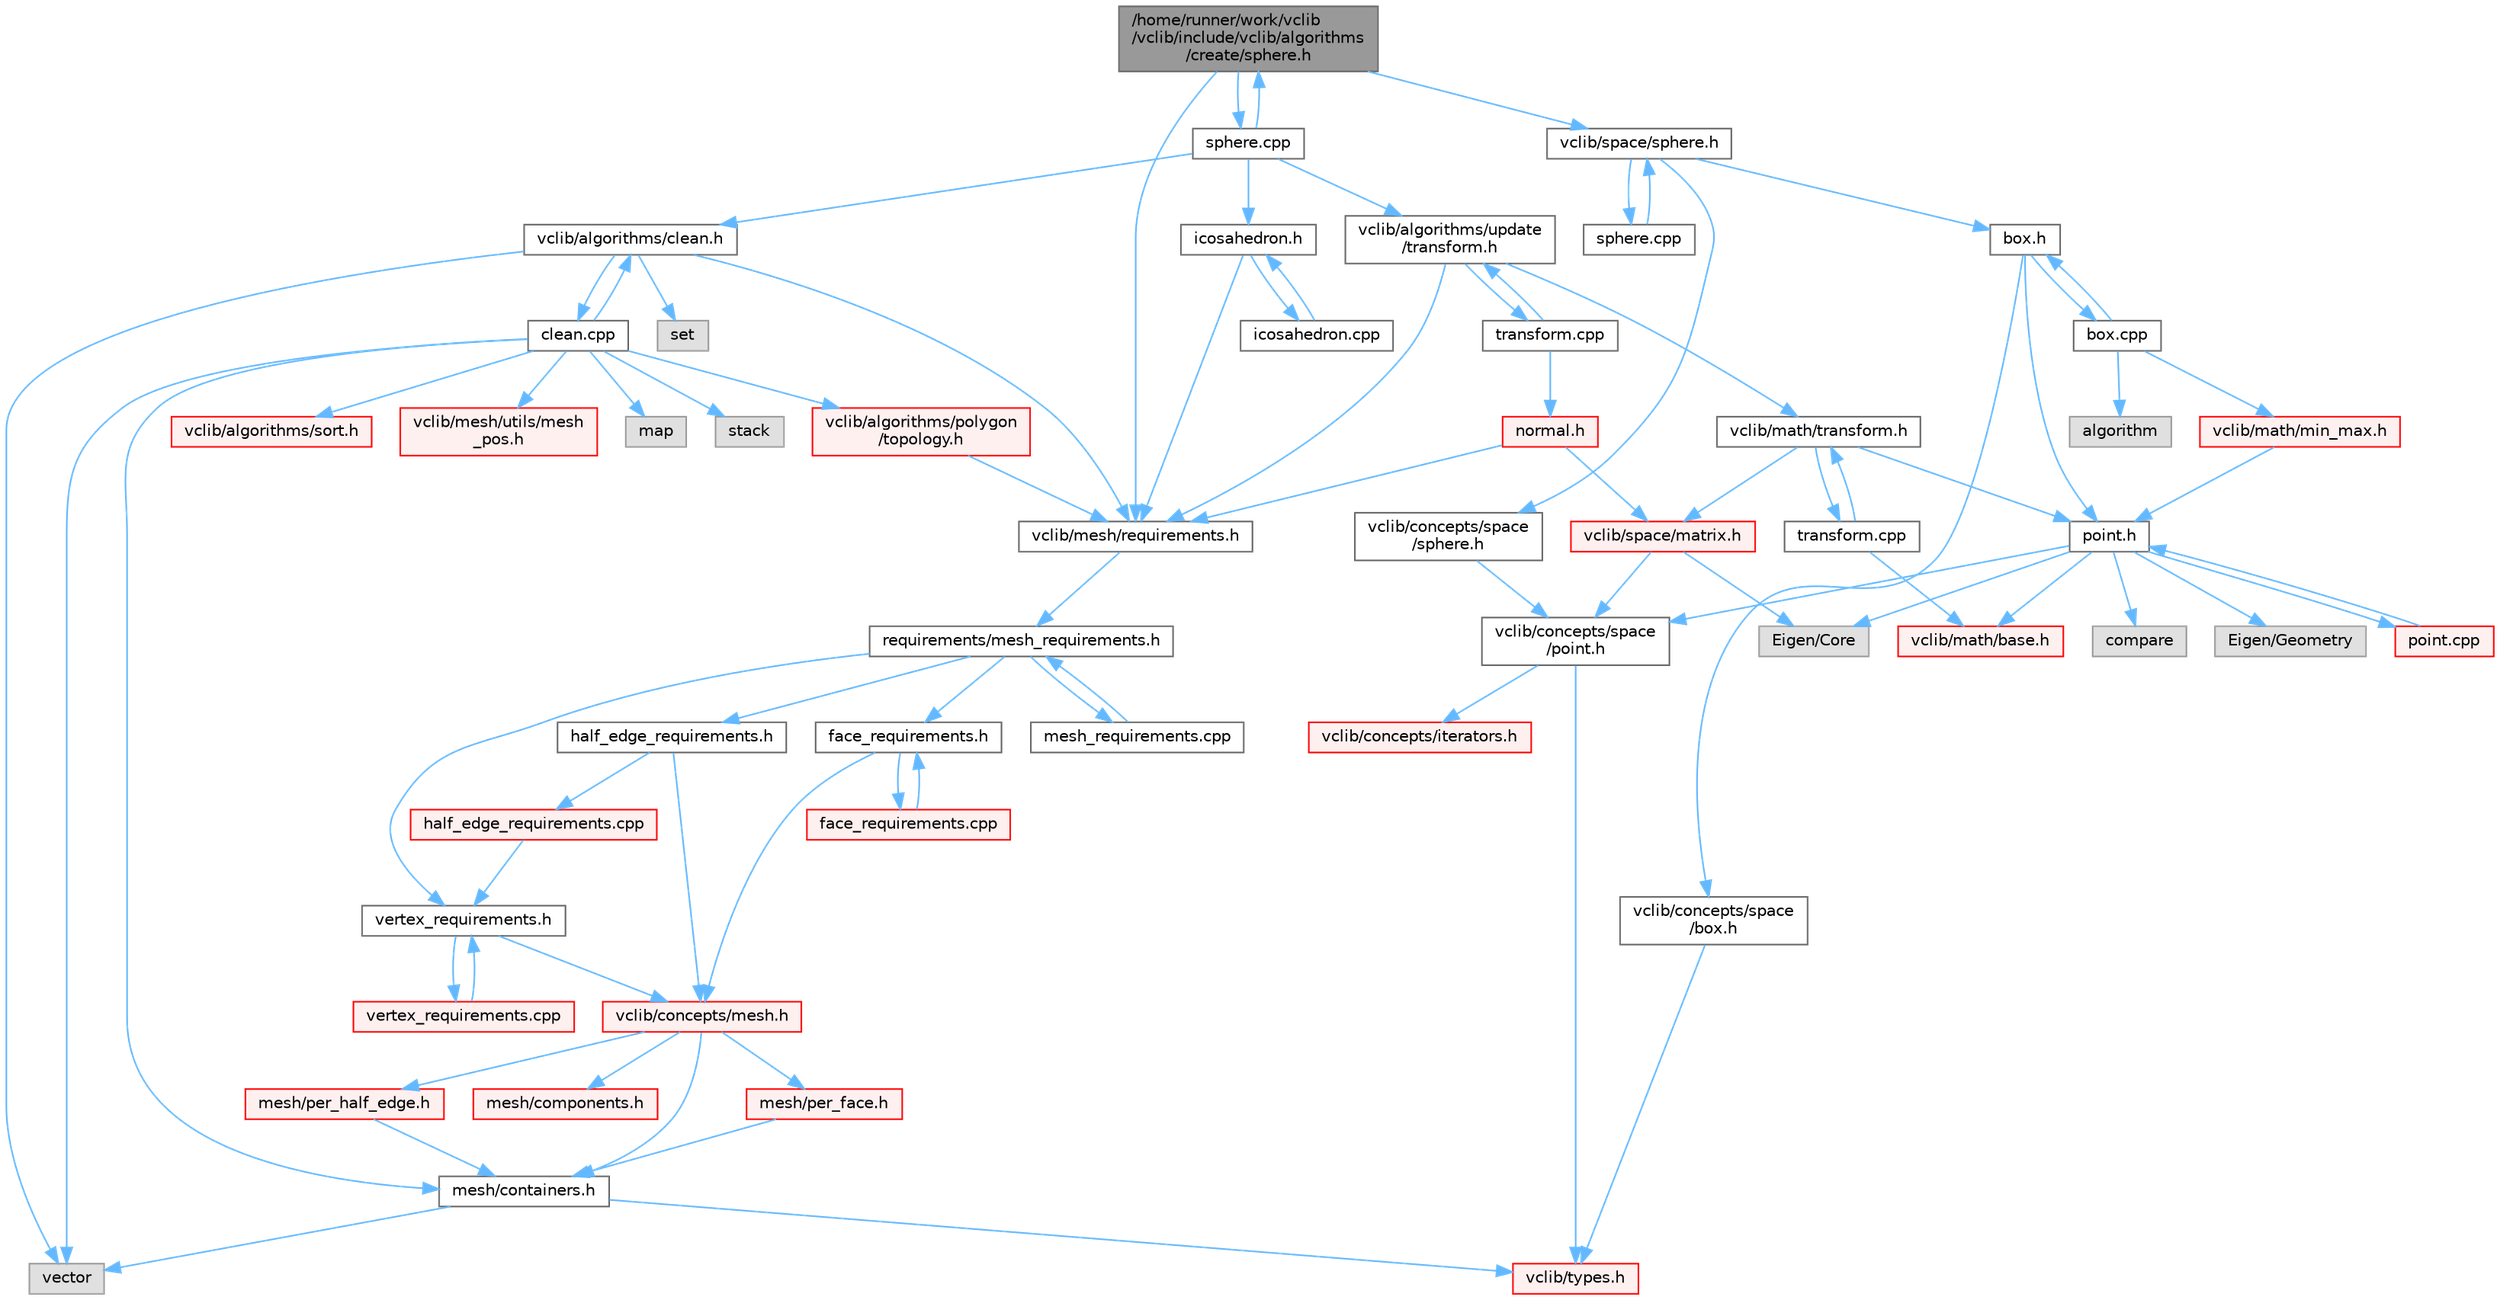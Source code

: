 digraph "/home/runner/work/vclib/vclib/include/vclib/algorithms/create/sphere.h"
{
 // LATEX_PDF_SIZE
  bgcolor="transparent";
  edge [fontname=Helvetica,fontsize=10,labelfontname=Helvetica,labelfontsize=10];
  node [fontname=Helvetica,fontsize=10,shape=box,height=0.2,width=0.4];
  Node1 [label="/home/runner/work/vclib\l/vclib/include/vclib/algorithms\l/create/sphere.h",height=0.2,width=0.4,color="gray40", fillcolor="grey60", style="filled", fontcolor="black",tooltip=" "];
  Node1 -> Node2 [color="steelblue1",style="solid"];
  Node2 [label="vclib/mesh/requirements.h",height=0.2,width=0.4,color="grey40", fillcolor="white", style="filled",URL="$requirements_8h.html",tooltip=" "];
  Node2 -> Node3 [color="steelblue1",style="solid"];
  Node3 [label="requirements/mesh_requirements.h",height=0.2,width=0.4,color="grey40", fillcolor="white", style="filled",URL="$mesh__requirements_8h.html",tooltip=" "];
  Node3 -> Node4 [color="steelblue1",style="solid"];
  Node4 [label="half_edge_requirements.h",height=0.2,width=0.4,color="grey40", fillcolor="white", style="filled",URL="$half__edge__requirements_8h.html",tooltip=" "];
  Node4 -> Node5 [color="steelblue1",style="solid"];
  Node5 [label="vclib/concepts/mesh.h",height=0.2,width=0.4,color="red", fillcolor="#FFF0F0", style="filled",URL="$concepts_2mesh_8h.html",tooltip=" "];
  Node5 -> Node6 [color="steelblue1",style="solid"];
  Node6 [label="mesh/components.h",height=0.2,width=0.4,color="red", fillcolor="#FFF0F0", style="filled",URL="$concepts_2mesh_2components_8h.html",tooltip=" "];
  Node5 -> Node58 [color="steelblue1",style="solid"];
  Node58 [label="mesh/containers.h",height=0.2,width=0.4,color="grey40", fillcolor="white", style="filled",URL="$concepts_2mesh_2containers_8h.html",tooltip=" "];
  Node58 -> Node8 [color="steelblue1",style="solid"];
  Node8 [label="vector",height=0.2,width=0.4,color="grey60", fillcolor="#E0E0E0", style="filled",tooltip=" "];
  Node58 -> Node10 [color="steelblue1",style="solid"];
  Node10 [label="vclib/types.h",height=0.2,width=0.4,color="red", fillcolor="#FFF0F0", style="filled",URL="$types_8h.html",tooltip=" "];
  Node5 -> Node59 [color="steelblue1",style="solid"];
  Node59 [label="mesh/per_face.h",height=0.2,width=0.4,color="red", fillcolor="#FFF0F0", style="filled",URL="$per__face_8h.html",tooltip=" "];
  Node59 -> Node58 [color="steelblue1",style="solid"];
  Node5 -> Node62 [color="steelblue1",style="solid"];
  Node62 [label="mesh/per_half_edge.h",height=0.2,width=0.4,color="red", fillcolor="#FFF0F0", style="filled",URL="$per__half__edge_8h.html",tooltip=" "];
  Node62 -> Node58 [color="steelblue1",style="solid"];
  Node4 -> Node66 [color="steelblue1",style="solid"];
  Node66 [label="half_edge_requirements.cpp",height=0.2,width=0.4,color="red", fillcolor="#FFF0F0", style="filled",URL="$half__edge__requirements_8cpp.html",tooltip=" "];
  Node66 -> Node67 [color="steelblue1",style="solid"];
  Node67 [label="vertex_requirements.h",height=0.2,width=0.4,color="grey40", fillcolor="white", style="filled",URL="$vertex__requirements_8h.html",tooltip=" "];
  Node67 -> Node5 [color="steelblue1",style="solid"];
  Node67 -> Node68 [color="steelblue1",style="solid"];
  Node68 [label="vertex_requirements.cpp",height=0.2,width=0.4,color="red", fillcolor="#FFF0F0", style="filled",URL="$vertex__requirements_8cpp.html",tooltip=" "];
  Node68 -> Node67 [color="steelblue1",style="solid"];
  Node3 -> Node148 [color="steelblue1",style="solid"];
  Node148 [label="face_requirements.h",height=0.2,width=0.4,color="grey40", fillcolor="white", style="filled",URL="$face__requirements_8h.html",tooltip=" "];
  Node148 -> Node5 [color="steelblue1",style="solid"];
  Node148 -> Node149 [color="steelblue1",style="solid"];
  Node149 [label="face_requirements.cpp",height=0.2,width=0.4,color="red", fillcolor="#FFF0F0", style="filled",URL="$face__requirements_8cpp.html",tooltip=" "];
  Node149 -> Node148 [color="steelblue1",style="solid"];
  Node3 -> Node67 [color="steelblue1",style="solid"];
  Node3 -> Node173 [color="steelblue1",style="solid"];
  Node173 [label="mesh_requirements.cpp",height=0.2,width=0.4,color="grey40", fillcolor="white", style="filled",URL="$mesh__requirements_8cpp.html",tooltip=" "];
  Node173 -> Node3 [color="steelblue1",style="solid"];
  Node1 -> Node174 [color="steelblue1",style="solid"];
  Node174 [label="vclib/space/sphere.h",height=0.2,width=0.4,color="grey40", fillcolor="white", style="filled",URL="$space_2sphere_8h.html",tooltip=" "];
  Node174 -> Node175 [color="steelblue1",style="solid"];
  Node175 [label="vclib/concepts/space\l/sphere.h",height=0.2,width=0.4,color="grey40", fillcolor="white", style="filled",URL="$concepts_2space_2sphere_8h.html",tooltip=" "];
  Node175 -> Node31 [color="steelblue1",style="solid"];
  Node31 [label="vclib/concepts/space\l/point.h",height=0.2,width=0.4,color="grey40", fillcolor="white", style="filled",URL="$concepts_2space_2point_8h.html",tooltip=" "];
  Node31 -> Node32 [color="steelblue1",style="solid"];
  Node32 [label="vclib/concepts/iterators.h",height=0.2,width=0.4,color="red", fillcolor="#FFF0F0", style="filled",URL="$concepts_2iterators_8h.html",tooltip=" "];
  Node31 -> Node10 [color="steelblue1",style="solid"];
  Node174 -> Node176 [color="steelblue1",style="solid"];
  Node176 [label="box.h",height=0.2,width=0.4,color="grey40", fillcolor="white", style="filled",URL="$space_2box_8h.html",tooltip=" "];
  Node176 -> Node177 [color="steelblue1",style="solid"];
  Node177 [label="vclib/concepts/space\l/box.h",height=0.2,width=0.4,color="grey40", fillcolor="white", style="filled",URL="$concepts_2space_2box_8h.html",tooltip=" "];
  Node177 -> Node10 [color="steelblue1",style="solid"];
  Node176 -> Node27 [color="steelblue1",style="solid"];
  Node27 [label="point.h",height=0.2,width=0.4,color="grey40", fillcolor="white", style="filled",URL="$space_2point_8h.html",tooltip=" "];
  Node27 -> Node28 [color="steelblue1",style="solid"];
  Node28 [label="compare",height=0.2,width=0.4,color="grey60", fillcolor="#E0E0E0", style="filled",tooltip=" "];
  Node27 -> Node29 [color="steelblue1",style="solid"];
  Node29 [label="Eigen/Core",height=0.2,width=0.4,color="grey60", fillcolor="#E0E0E0", style="filled",tooltip=" "];
  Node27 -> Node30 [color="steelblue1",style="solid"];
  Node30 [label="Eigen/Geometry",height=0.2,width=0.4,color="grey60", fillcolor="#E0E0E0", style="filled",tooltip=" "];
  Node27 -> Node31 [color="steelblue1",style="solid"];
  Node27 -> Node34 [color="steelblue1",style="solid"];
  Node34 [label="vclib/math/base.h",height=0.2,width=0.4,color="red", fillcolor="#FFF0F0", style="filled",URL="$math_2base_8h.html",tooltip=" "];
  Node27 -> Node37 [color="steelblue1",style="solid"];
  Node37 [label="point.cpp",height=0.2,width=0.4,color="red", fillcolor="#FFF0F0", style="filled",URL="$point_8cpp.html",tooltip=" "];
  Node37 -> Node27 [color="steelblue1",style="solid"];
  Node176 -> Node178 [color="steelblue1",style="solid"];
  Node178 [label="box.cpp",height=0.2,width=0.4,color="grey40", fillcolor="white", style="filled",URL="$box_8cpp.html",tooltip=" "];
  Node178 -> Node176 [color="steelblue1",style="solid"];
  Node178 -> Node87 [color="steelblue1",style="solid"];
  Node87 [label="algorithm",height=0.2,width=0.4,color="grey60", fillcolor="#E0E0E0", style="filled",tooltip=" "];
  Node178 -> Node179 [color="steelblue1",style="solid"];
  Node179 [label="vclib/math/min_max.h",height=0.2,width=0.4,color="red", fillcolor="#FFF0F0", style="filled",URL="$min__max_8h.html",tooltip=" "];
  Node179 -> Node27 [color="steelblue1",style="solid"];
  Node174 -> Node181 [color="steelblue1",style="solid"];
  Node181 [label="sphere.cpp",height=0.2,width=0.4,color="grey40", fillcolor="white", style="filled",URL="$space_2sphere_8cpp.html",tooltip=" "];
  Node181 -> Node174 [color="steelblue1",style="solid"];
  Node1 -> Node182 [color="steelblue1",style="solid"];
  Node182 [label="sphere.cpp",height=0.2,width=0.4,color="grey40", fillcolor="white", style="filled",URL="$algorithms_2create_2sphere_8cpp.html",tooltip=" "];
  Node182 -> Node1 [color="steelblue1",style="solid"];
  Node182 -> Node183 [color="steelblue1",style="solid"];
  Node183 [label="icosahedron.h",height=0.2,width=0.4,color="grey40", fillcolor="white", style="filled",URL="$icosahedron_8h.html",tooltip=" "];
  Node183 -> Node2 [color="steelblue1",style="solid"];
  Node183 -> Node184 [color="steelblue1",style="solid"];
  Node184 [label="icosahedron.cpp",height=0.2,width=0.4,color="grey40", fillcolor="white", style="filled",URL="$icosahedron_8cpp.html",tooltip=" "];
  Node184 -> Node183 [color="steelblue1",style="solid"];
  Node182 -> Node185 [color="steelblue1",style="solid"];
  Node185 [label="vclib/algorithms/clean.h",height=0.2,width=0.4,color="grey40", fillcolor="white", style="filled",URL="$clean_8h.html",tooltip=" "];
  Node185 -> Node186 [color="steelblue1",style="solid"];
  Node186 [label="set",height=0.2,width=0.4,color="grey60", fillcolor="#E0E0E0", style="filled",tooltip=" "];
  Node185 -> Node8 [color="steelblue1",style="solid"];
  Node185 -> Node2 [color="steelblue1",style="solid"];
  Node185 -> Node187 [color="steelblue1",style="solid"];
  Node187 [label="clean.cpp",height=0.2,width=0.4,color="grey40", fillcolor="white", style="filled",URL="$clean_8cpp.html",tooltip=" "];
  Node187 -> Node185 [color="steelblue1",style="solid"];
  Node187 -> Node58 [color="steelblue1",style="solid"];
  Node187 -> Node188 [color="steelblue1",style="solid"];
  Node188 [label="map",height=0.2,width=0.4,color="grey60", fillcolor="#E0E0E0", style="filled",tooltip=" "];
  Node187 -> Node189 [color="steelblue1",style="solid"];
  Node189 [label="stack",height=0.2,width=0.4,color="grey60", fillcolor="#E0E0E0", style="filled",tooltip=" "];
  Node187 -> Node8 [color="steelblue1",style="solid"];
  Node187 -> Node190 [color="steelblue1",style="solid"];
  Node190 [label="vclib/algorithms/polygon\l/topology.h",height=0.2,width=0.4,color="red", fillcolor="#FFF0F0", style="filled",URL="$polygon_2topology_8h.html",tooltip=" "];
  Node190 -> Node2 [color="steelblue1",style="solid"];
  Node187 -> Node233 [color="steelblue1",style="solid"];
  Node233 [label="vclib/algorithms/sort.h",height=0.2,width=0.4,color="red", fillcolor="#FFF0F0", style="filled",URL="$sort_8h.html",tooltip=" "];
  Node187 -> Node196 [color="steelblue1",style="solid"];
  Node196 [label="vclib/mesh/utils/mesh\l_pos.h",height=0.2,width=0.4,color="red", fillcolor="#FFF0F0", style="filled",URL="$mesh__pos_8h.html",tooltip=" "];
  Node182 -> Node239 [color="steelblue1",style="solid"];
  Node239 [label="vclib/algorithms/update\l/transform.h",height=0.2,width=0.4,color="grey40", fillcolor="white", style="filled",URL="$algorithms_2update_2transform_8h.html",tooltip=" "];
  Node239 -> Node240 [color="steelblue1",style="solid"];
  Node240 [label="vclib/math/transform.h",height=0.2,width=0.4,color="grey40", fillcolor="white", style="filled",URL="$math_2transform_8h.html",tooltip=" "];
  Node240 -> Node241 [color="steelblue1",style="solid"];
  Node241 [label="vclib/space/matrix.h",height=0.2,width=0.4,color="red", fillcolor="#FFF0F0", style="filled",URL="$space_2matrix_8h.html",tooltip=" "];
  Node241 -> Node29 [color="steelblue1",style="solid"];
  Node241 -> Node31 [color="steelblue1",style="solid"];
  Node240 -> Node27 [color="steelblue1",style="solid"];
  Node240 -> Node243 [color="steelblue1",style="solid"];
  Node243 [label="transform.cpp",height=0.2,width=0.4,color="grey40", fillcolor="white", style="filled",URL="$math_2transform_8cpp.html",tooltip=" "];
  Node243 -> Node240 [color="steelblue1",style="solid"];
  Node243 -> Node34 [color="steelblue1",style="solid"];
  Node239 -> Node2 [color="steelblue1",style="solid"];
  Node239 -> Node244 [color="steelblue1",style="solid"];
  Node244 [label="transform.cpp",height=0.2,width=0.4,color="grey40", fillcolor="white", style="filled",URL="$algorithms_2update_2transform_8cpp.html",tooltip=" "];
  Node244 -> Node239 [color="steelblue1",style="solid"];
  Node244 -> Node245 [color="steelblue1",style="solid"];
  Node245 [label="normal.h",height=0.2,width=0.4,color="red", fillcolor="#FFF0F0", style="filled",URL="$algorithms_2update_2normal_8h.html",tooltip=" "];
  Node245 -> Node2 [color="steelblue1",style="solid"];
  Node245 -> Node241 [color="steelblue1",style="solid"];
}
